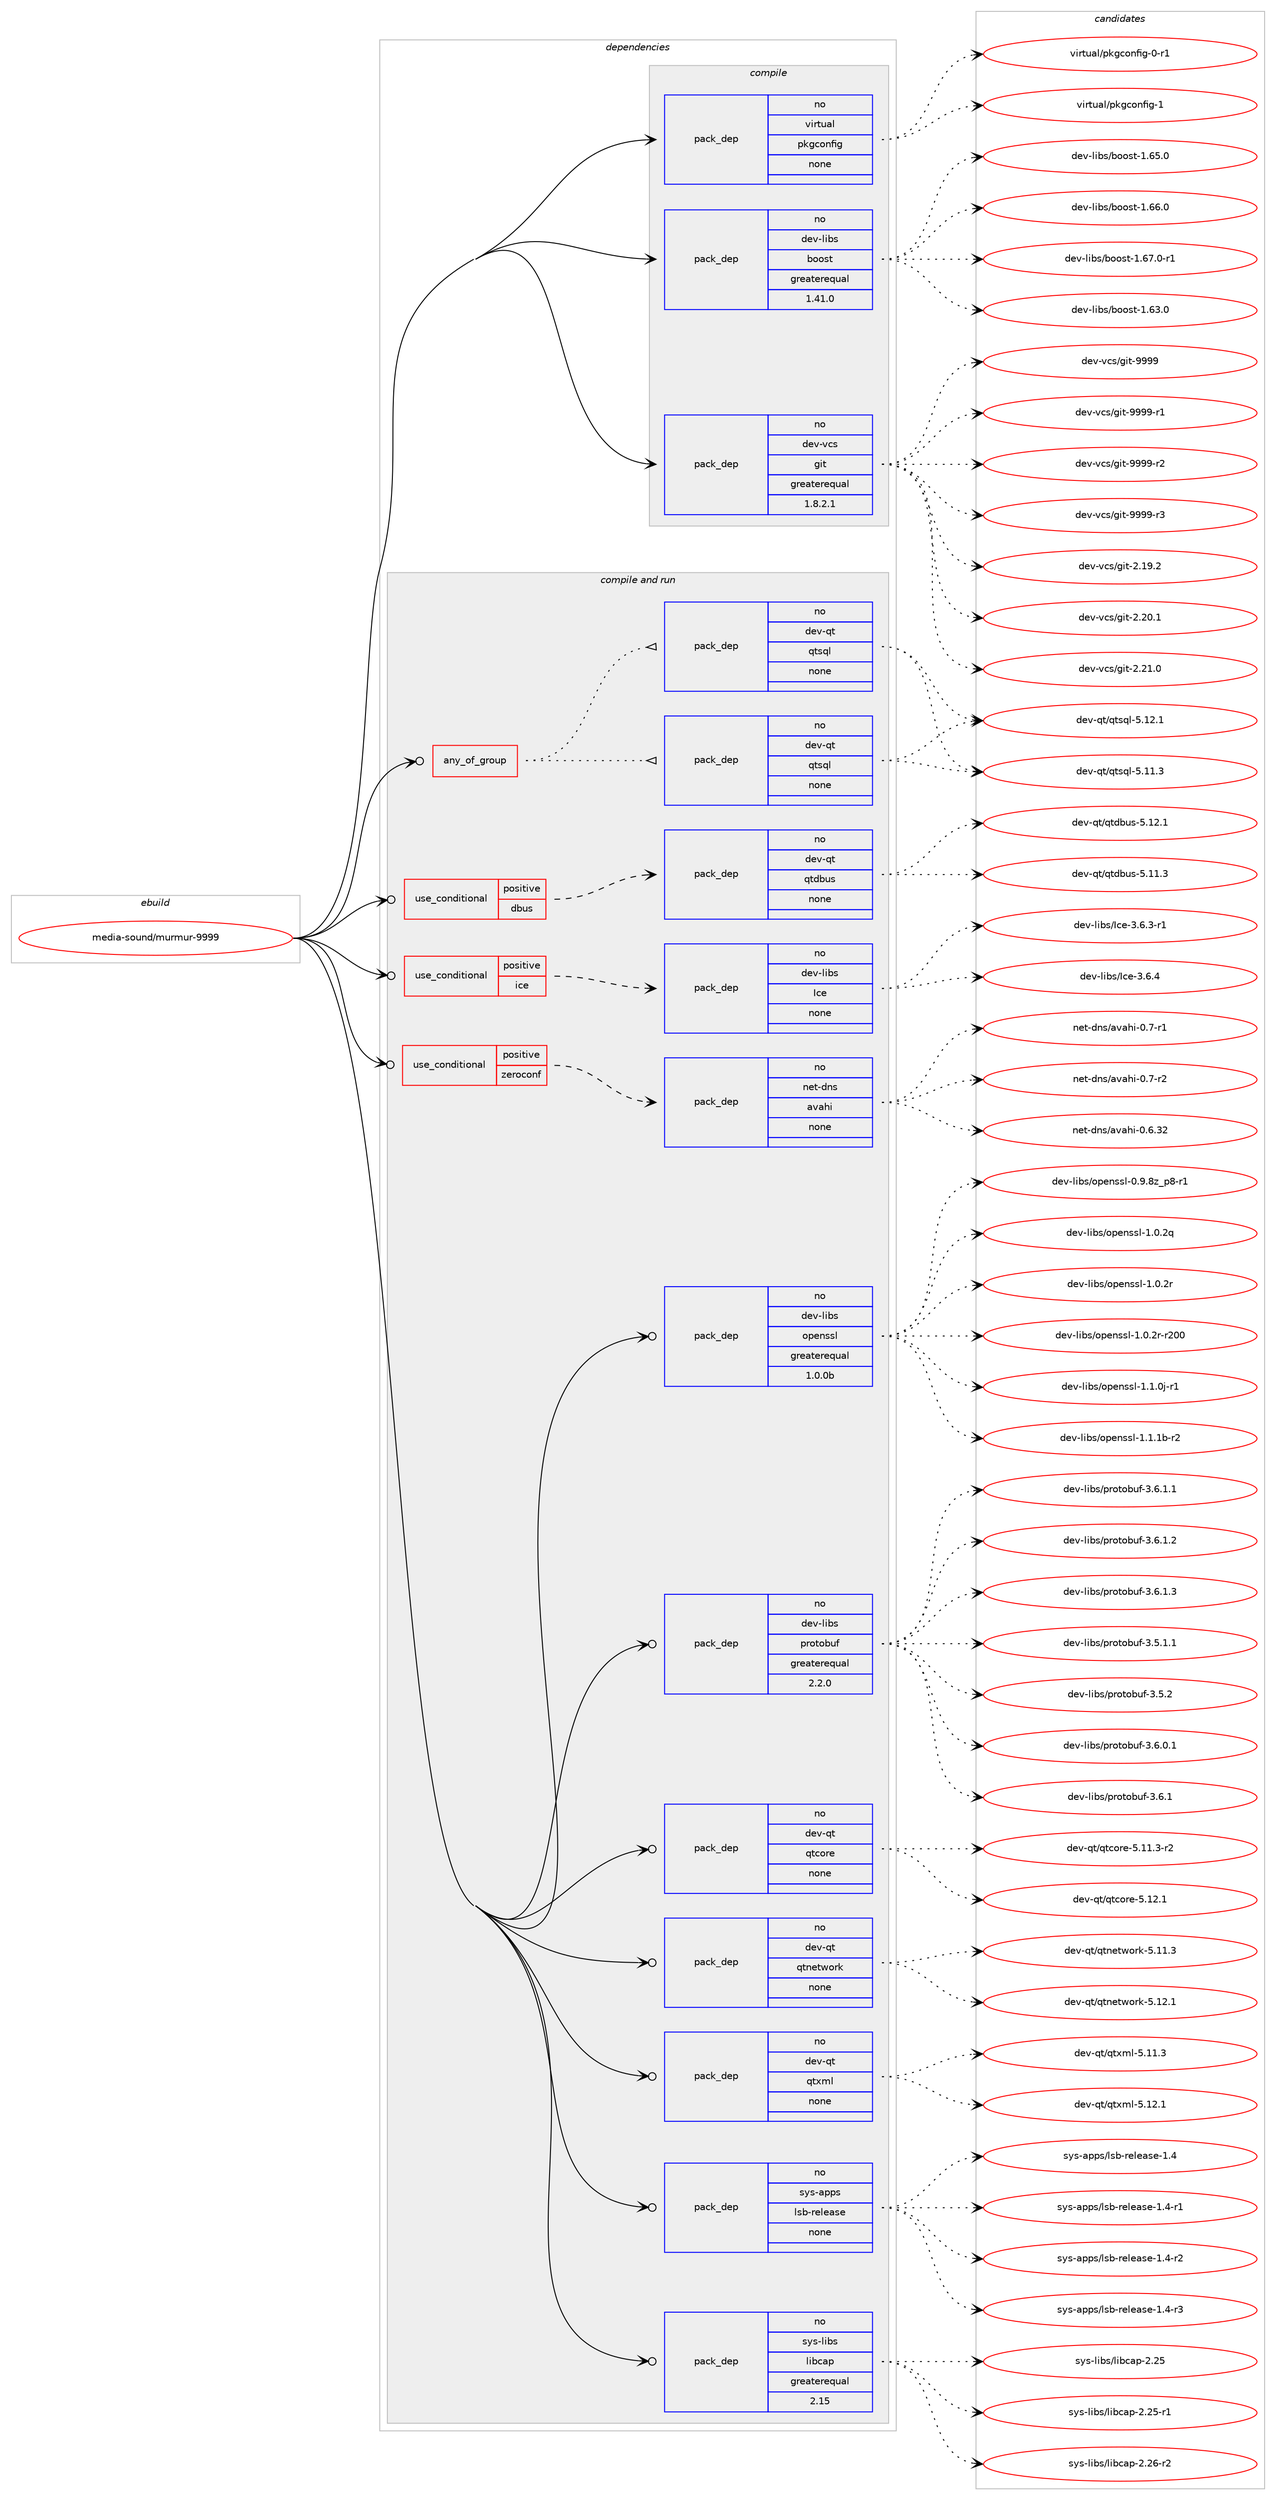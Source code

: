 digraph prolog {

# *************
# Graph options
# *************

newrank=true;
concentrate=true;
compound=true;
graph [rankdir=LR,fontname=Helvetica,fontsize=10,ranksep=1.5];#, ranksep=2.5, nodesep=0.2];
edge  [arrowhead=vee];
node  [fontname=Helvetica,fontsize=10];

# **********
# The ebuild
# **********

subgraph cluster_leftcol {
color=gray;
rank=same;
label=<<i>ebuild</i>>;
id [label="media-sound/murmur-9999", color=red, width=4, href="../media-sound/murmur-9999.svg"];
}

# ****************
# The dependencies
# ****************

subgraph cluster_midcol {
color=gray;
label=<<i>dependencies</i>>;
subgraph cluster_compile {
fillcolor="#eeeeee";
style=filled;
label=<<i>compile</i>>;
subgraph pack1164402 {
dependency1628448 [label=<<TABLE BORDER="0" CELLBORDER="1" CELLSPACING="0" CELLPADDING="4" WIDTH="220"><TR><TD ROWSPAN="6" CELLPADDING="30">pack_dep</TD></TR><TR><TD WIDTH="110">no</TD></TR><TR><TD>dev-libs</TD></TR><TR><TD>boost</TD></TR><TR><TD>greaterequal</TD></TR><TR><TD>1.41.0</TD></TR></TABLE>>, shape=none, color=blue];
}
id:e -> dependency1628448:w [weight=20,style="solid",arrowhead="vee"];
subgraph pack1164403 {
dependency1628449 [label=<<TABLE BORDER="0" CELLBORDER="1" CELLSPACING="0" CELLPADDING="4" WIDTH="220"><TR><TD ROWSPAN="6" CELLPADDING="30">pack_dep</TD></TR><TR><TD WIDTH="110">no</TD></TR><TR><TD>dev-vcs</TD></TR><TR><TD>git</TD></TR><TR><TD>greaterequal</TD></TR><TR><TD>1.8.2.1</TD></TR></TABLE>>, shape=none, color=blue];
}
id:e -> dependency1628449:w [weight=20,style="solid",arrowhead="vee"];
subgraph pack1164404 {
dependency1628450 [label=<<TABLE BORDER="0" CELLBORDER="1" CELLSPACING="0" CELLPADDING="4" WIDTH="220"><TR><TD ROWSPAN="6" CELLPADDING="30">pack_dep</TD></TR><TR><TD WIDTH="110">no</TD></TR><TR><TD>virtual</TD></TR><TR><TD>pkgconfig</TD></TR><TR><TD>none</TD></TR><TR><TD></TD></TR></TABLE>>, shape=none, color=blue];
}
id:e -> dependency1628450:w [weight=20,style="solid",arrowhead="vee"];
}
subgraph cluster_compileandrun {
fillcolor="#eeeeee";
style=filled;
label=<<i>compile and run</i>>;
subgraph any25520 {
dependency1628451 [label=<<TABLE BORDER="0" CELLBORDER="1" CELLSPACING="0" CELLPADDING="4"><TR><TD CELLPADDING="10">any_of_group</TD></TR></TABLE>>, shape=none, color=red];subgraph pack1164405 {
dependency1628452 [label=<<TABLE BORDER="0" CELLBORDER="1" CELLSPACING="0" CELLPADDING="4" WIDTH="220"><TR><TD ROWSPAN="6" CELLPADDING="30">pack_dep</TD></TR><TR><TD WIDTH="110">no</TD></TR><TR><TD>dev-qt</TD></TR><TR><TD>qtsql</TD></TR><TR><TD>none</TD></TR><TR><TD></TD></TR></TABLE>>, shape=none, color=blue];
}
dependency1628451:e -> dependency1628452:w [weight=20,style="dotted",arrowhead="oinv"];
subgraph pack1164406 {
dependency1628453 [label=<<TABLE BORDER="0" CELLBORDER="1" CELLSPACING="0" CELLPADDING="4" WIDTH="220"><TR><TD ROWSPAN="6" CELLPADDING="30">pack_dep</TD></TR><TR><TD WIDTH="110">no</TD></TR><TR><TD>dev-qt</TD></TR><TR><TD>qtsql</TD></TR><TR><TD>none</TD></TR><TR><TD></TD></TR></TABLE>>, shape=none, color=blue];
}
dependency1628451:e -> dependency1628453:w [weight=20,style="dotted",arrowhead="oinv"];
}
id:e -> dependency1628451:w [weight=20,style="solid",arrowhead="odotvee"];
subgraph cond437756 {
dependency1628454 [label=<<TABLE BORDER="0" CELLBORDER="1" CELLSPACING="0" CELLPADDING="4"><TR><TD ROWSPAN="3" CELLPADDING="10">use_conditional</TD></TR><TR><TD>positive</TD></TR><TR><TD>dbus</TD></TR></TABLE>>, shape=none, color=red];
subgraph pack1164407 {
dependency1628455 [label=<<TABLE BORDER="0" CELLBORDER="1" CELLSPACING="0" CELLPADDING="4" WIDTH="220"><TR><TD ROWSPAN="6" CELLPADDING="30">pack_dep</TD></TR><TR><TD WIDTH="110">no</TD></TR><TR><TD>dev-qt</TD></TR><TR><TD>qtdbus</TD></TR><TR><TD>none</TD></TR><TR><TD></TD></TR></TABLE>>, shape=none, color=blue];
}
dependency1628454:e -> dependency1628455:w [weight=20,style="dashed",arrowhead="vee"];
}
id:e -> dependency1628454:w [weight=20,style="solid",arrowhead="odotvee"];
subgraph cond437757 {
dependency1628456 [label=<<TABLE BORDER="0" CELLBORDER="1" CELLSPACING="0" CELLPADDING="4"><TR><TD ROWSPAN="3" CELLPADDING="10">use_conditional</TD></TR><TR><TD>positive</TD></TR><TR><TD>ice</TD></TR></TABLE>>, shape=none, color=red];
subgraph pack1164408 {
dependency1628457 [label=<<TABLE BORDER="0" CELLBORDER="1" CELLSPACING="0" CELLPADDING="4" WIDTH="220"><TR><TD ROWSPAN="6" CELLPADDING="30">pack_dep</TD></TR><TR><TD WIDTH="110">no</TD></TR><TR><TD>dev-libs</TD></TR><TR><TD>Ice</TD></TR><TR><TD>none</TD></TR><TR><TD></TD></TR></TABLE>>, shape=none, color=blue];
}
dependency1628456:e -> dependency1628457:w [weight=20,style="dashed",arrowhead="vee"];
}
id:e -> dependency1628456:w [weight=20,style="solid",arrowhead="odotvee"];
subgraph cond437758 {
dependency1628458 [label=<<TABLE BORDER="0" CELLBORDER="1" CELLSPACING="0" CELLPADDING="4"><TR><TD ROWSPAN="3" CELLPADDING="10">use_conditional</TD></TR><TR><TD>positive</TD></TR><TR><TD>zeroconf</TD></TR></TABLE>>, shape=none, color=red];
subgraph pack1164409 {
dependency1628459 [label=<<TABLE BORDER="0" CELLBORDER="1" CELLSPACING="0" CELLPADDING="4" WIDTH="220"><TR><TD ROWSPAN="6" CELLPADDING="30">pack_dep</TD></TR><TR><TD WIDTH="110">no</TD></TR><TR><TD>net-dns</TD></TR><TR><TD>avahi</TD></TR><TR><TD>none</TD></TR><TR><TD></TD></TR></TABLE>>, shape=none, color=blue];
}
dependency1628458:e -> dependency1628459:w [weight=20,style="dashed",arrowhead="vee"];
}
id:e -> dependency1628458:w [weight=20,style="solid",arrowhead="odotvee"];
subgraph pack1164410 {
dependency1628460 [label=<<TABLE BORDER="0" CELLBORDER="1" CELLSPACING="0" CELLPADDING="4" WIDTH="220"><TR><TD ROWSPAN="6" CELLPADDING="30">pack_dep</TD></TR><TR><TD WIDTH="110">no</TD></TR><TR><TD>dev-libs</TD></TR><TR><TD>openssl</TD></TR><TR><TD>greaterequal</TD></TR><TR><TD>1.0.0b</TD></TR></TABLE>>, shape=none, color=blue];
}
id:e -> dependency1628460:w [weight=20,style="solid",arrowhead="odotvee"];
subgraph pack1164411 {
dependency1628461 [label=<<TABLE BORDER="0" CELLBORDER="1" CELLSPACING="0" CELLPADDING="4" WIDTH="220"><TR><TD ROWSPAN="6" CELLPADDING="30">pack_dep</TD></TR><TR><TD WIDTH="110">no</TD></TR><TR><TD>dev-libs</TD></TR><TR><TD>protobuf</TD></TR><TR><TD>greaterequal</TD></TR><TR><TD>2.2.0</TD></TR></TABLE>>, shape=none, color=blue];
}
id:e -> dependency1628461:w [weight=20,style="solid",arrowhead="odotvee"];
subgraph pack1164412 {
dependency1628462 [label=<<TABLE BORDER="0" CELLBORDER="1" CELLSPACING="0" CELLPADDING="4" WIDTH="220"><TR><TD ROWSPAN="6" CELLPADDING="30">pack_dep</TD></TR><TR><TD WIDTH="110">no</TD></TR><TR><TD>dev-qt</TD></TR><TR><TD>qtcore</TD></TR><TR><TD>none</TD></TR><TR><TD></TD></TR></TABLE>>, shape=none, color=blue];
}
id:e -> dependency1628462:w [weight=20,style="solid",arrowhead="odotvee"];
subgraph pack1164413 {
dependency1628463 [label=<<TABLE BORDER="0" CELLBORDER="1" CELLSPACING="0" CELLPADDING="4" WIDTH="220"><TR><TD ROWSPAN="6" CELLPADDING="30">pack_dep</TD></TR><TR><TD WIDTH="110">no</TD></TR><TR><TD>dev-qt</TD></TR><TR><TD>qtnetwork</TD></TR><TR><TD>none</TD></TR><TR><TD></TD></TR></TABLE>>, shape=none, color=blue];
}
id:e -> dependency1628463:w [weight=20,style="solid",arrowhead="odotvee"];
subgraph pack1164414 {
dependency1628464 [label=<<TABLE BORDER="0" CELLBORDER="1" CELLSPACING="0" CELLPADDING="4" WIDTH="220"><TR><TD ROWSPAN="6" CELLPADDING="30">pack_dep</TD></TR><TR><TD WIDTH="110">no</TD></TR><TR><TD>dev-qt</TD></TR><TR><TD>qtxml</TD></TR><TR><TD>none</TD></TR><TR><TD></TD></TR></TABLE>>, shape=none, color=blue];
}
id:e -> dependency1628464:w [weight=20,style="solid",arrowhead="odotvee"];
subgraph pack1164415 {
dependency1628465 [label=<<TABLE BORDER="0" CELLBORDER="1" CELLSPACING="0" CELLPADDING="4" WIDTH="220"><TR><TD ROWSPAN="6" CELLPADDING="30">pack_dep</TD></TR><TR><TD WIDTH="110">no</TD></TR><TR><TD>sys-apps</TD></TR><TR><TD>lsb-release</TD></TR><TR><TD>none</TD></TR><TR><TD></TD></TR></TABLE>>, shape=none, color=blue];
}
id:e -> dependency1628465:w [weight=20,style="solid",arrowhead="odotvee"];
subgraph pack1164416 {
dependency1628466 [label=<<TABLE BORDER="0" CELLBORDER="1" CELLSPACING="0" CELLPADDING="4" WIDTH="220"><TR><TD ROWSPAN="6" CELLPADDING="30">pack_dep</TD></TR><TR><TD WIDTH="110">no</TD></TR><TR><TD>sys-libs</TD></TR><TR><TD>libcap</TD></TR><TR><TD>greaterequal</TD></TR><TR><TD>2.15</TD></TR></TABLE>>, shape=none, color=blue];
}
id:e -> dependency1628466:w [weight=20,style="solid",arrowhead="odotvee"];
}
subgraph cluster_run {
fillcolor="#eeeeee";
style=filled;
label=<<i>run</i>>;
}
}

# **************
# The candidates
# **************

subgraph cluster_choices {
rank=same;
color=gray;
label=<<i>candidates</i>>;

subgraph choice1164402 {
color=black;
nodesep=1;
choice1001011184510810598115479811111111511645494654514648 [label="dev-libs/boost-1.63.0", color=red, width=4,href="../dev-libs/boost-1.63.0.svg"];
choice1001011184510810598115479811111111511645494654534648 [label="dev-libs/boost-1.65.0", color=red, width=4,href="../dev-libs/boost-1.65.0.svg"];
choice1001011184510810598115479811111111511645494654544648 [label="dev-libs/boost-1.66.0", color=red, width=4,href="../dev-libs/boost-1.66.0.svg"];
choice10010111845108105981154798111111115116454946545546484511449 [label="dev-libs/boost-1.67.0-r1", color=red, width=4,href="../dev-libs/boost-1.67.0-r1.svg"];
dependency1628448:e -> choice1001011184510810598115479811111111511645494654514648:w [style=dotted,weight="100"];
dependency1628448:e -> choice1001011184510810598115479811111111511645494654534648:w [style=dotted,weight="100"];
dependency1628448:e -> choice1001011184510810598115479811111111511645494654544648:w [style=dotted,weight="100"];
dependency1628448:e -> choice10010111845108105981154798111111115116454946545546484511449:w [style=dotted,weight="100"];
}
subgraph choice1164403 {
color=black;
nodesep=1;
choice10010111845118991154710310511645504649574650 [label="dev-vcs/git-2.19.2", color=red, width=4,href="../dev-vcs/git-2.19.2.svg"];
choice10010111845118991154710310511645504650484649 [label="dev-vcs/git-2.20.1", color=red, width=4,href="../dev-vcs/git-2.20.1.svg"];
choice10010111845118991154710310511645504650494648 [label="dev-vcs/git-2.21.0", color=red, width=4,href="../dev-vcs/git-2.21.0.svg"];
choice1001011184511899115471031051164557575757 [label="dev-vcs/git-9999", color=red, width=4,href="../dev-vcs/git-9999.svg"];
choice10010111845118991154710310511645575757574511449 [label="dev-vcs/git-9999-r1", color=red, width=4,href="../dev-vcs/git-9999-r1.svg"];
choice10010111845118991154710310511645575757574511450 [label="dev-vcs/git-9999-r2", color=red, width=4,href="../dev-vcs/git-9999-r2.svg"];
choice10010111845118991154710310511645575757574511451 [label="dev-vcs/git-9999-r3", color=red, width=4,href="../dev-vcs/git-9999-r3.svg"];
dependency1628449:e -> choice10010111845118991154710310511645504649574650:w [style=dotted,weight="100"];
dependency1628449:e -> choice10010111845118991154710310511645504650484649:w [style=dotted,weight="100"];
dependency1628449:e -> choice10010111845118991154710310511645504650494648:w [style=dotted,weight="100"];
dependency1628449:e -> choice1001011184511899115471031051164557575757:w [style=dotted,weight="100"];
dependency1628449:e -> choice10010111845118991154710310511645575757574511449:w [style=dotted,weight="100"];
dependency1628449:e -> choice10010111845118991154710310511645575757574511450:w [style=dotted,weight="100"];
dependency1628449:e -> choice10010111845118991154710310511645575757574511451:w [style=dotted,weight="100"];
}
subgraph choice1164404 {
color=black;
nodesep=1;
choice11810511411611797108471121071039911111010210510345484511449 [label="virtual/pkgconfig-0-r1", color=red, width=4,href="../virtual/pkgconfig-0-r1.svg"];
choice1181051141161179710847112107103991111101021051034549 [label="virtual/pkgconfig-1", color=red, width=4,href="../virtual/pkgconfig-1.svg"];
dependency1628450:e -> choice11810511411611797108471121071039911111010210510345484511449:w [style=dotted,weight="100"];
dependency1628450:e -> choice1181051141161179710847112107103991111101021051034549:w [style=dotted,weight="100"];
}
subgraph choice1164405 {
color=black;
nodesep=1;
choice100101118451131164711311611511310845534649494651 [label="dev-qt/qtsql-5.11.3", color=red, width=4,href="../dev-qt/qtsql-5.11.3.svg"];
choice100101118451131164711311611511310845534649504649 [label="dev-qt/qtsql-5.12.1", color=red, width=4,href="../dev-qt/qtsql-5.12.1.svg"];
dependency1628452:e -> choice100101118451131164711311611511310845534649494651:w [style=dotted,weight="100"];
dependency1628452:e -> choice100101118451131164711311611511310845534649504649:w [style=dotted,weight="100"];
}
subgraph choice1164406 {
color=black;
nodesep=1;
choice100101118451131164711311611511310845534649494651 [label="dev-qt/qtsql-5.11.3", color=red, width=4,href="../dev-qt/qtsql-5.11.3.svg"];
choice100101118451131164711311611511310845534649504649 [label="dev-qt/qtsql-5.12.1", color=red, width=4,href="../dev-qt/qtsql-5.12.1.svg"];
dependency1628453:e -> choice100101118451131164711311611511310845534649494651:w [style=dotted,weight="100"];
dependency1628453:e -> choice100101118451131164711311611511310845534649504649:w [style=dotted,weight="100"];
}
subgraph choice1164407 {
color=black;
nodesep=1;
choice10010111845113116471131161009811711545534649494651 [label="dev-qt/qtdbus-5.11.3", color=red, width=4,href="../dev-qt/qtdbus-5.11.3.svg"];
choice10010111845113116471131161009811711545534649504649 [label="dev-qt/qtdbus-5.12.1", color=red, width=4,href="../dev-qt/qtdbus-5.12.1.svg"];
dependency1628455:e -> choice10010111845113116471131161009811711545534649494651:w [style=dotted,weight="100"];
dependency1628455:e -> choice10010111845113116471131161009811711545534649504649:w [style=dotted,weight="100"];
}
subgraph choice1164408 {
color=black;
nodesep=1;
choice10010111845108105981154773991014551465446514511449 [label="dev-libs/Ice-3.6.3-r1", color=red, width=4,href="../dev-libs/Ice-3.6.3-r1.svg"];
choice1001011184510810598115477399101455146544652 [label="dev-libs/Ice-3.6.4", color=red, width=4,href="../dev-libs/Ice-3.6.4.svg"];
dependency1628457:e -> choice10010111845108105981154773991014551465446514511449:w [style=dotted,weight="100"];
dependency1628457:e -> choice1001011184510810598115477399101455146544652:w [style=dotted,weight="100"];
}
subgraph choice1164409 {
color=black;
nodesep=1;
choice1101011164510011011547971189710410545484654465150 [label="net-dns/avahi-0.6.32", color=red, width=4,href="../net-dns/avahi-0.6.32.svg"];
choice11010111645100110115479711897104105454846554511449 [label="net-dns/avahi-0.7-r1", color=red, width=4,href="../net-dns/avahi-0.7-r1.svg"];
choice11010111645100110115479711897104105454846554511450 [label="net-dns/avahi-0.7-r2", color=red, width=4,href="../net-dns/avahi-0.7-r2.svg"];
dependency1628459:e -> choice1101011164510011011547971189710410545484654465150:w [style=dotted,weight="100"];
dependency1628459:e -> choice11010111645100110115479711897104105454846554511449:w [style=dotted,weight="100"];
dependency1628459:e -> choice11010111645100110115479711897104105454846554511450:w [style=dotted,weight="100"];
}
subgraph choice1164410 {
color=black;
nodesep=1;
choice10010111845108105981154711111210111011511510845484657465612295112564511449 [label="dev-libs/openssl-0.9.8z_p8-r1", color=red, width=4,href="../dev-libs/openssl-0.9.8z_p8-r1.svg"];
choice100101118451081059811547111112101110115115108454946484650113 [label="dev-libs/openssl-1.0.2q", color=red, width=4,href="../dev-libs/openssl-1.0.2q.svg"];
choice100101118451081059811547111112101110115115108454946484650114 [label="dev-libs/openssl-1.0.2r", color=red, width=4,href="../dev-libs/openssl-1.0.2r.svg"];
choice10010111845108105981154711111210111011511510845494648465011445114504848 [label="dev-libs/openssl-1.0.2r-r200", color=red, width=4,href="../dev-libs/openssl-1.0.2r-r200.svg"];
choice1001011184510810598115471111121011101151151084549464946481064511449 [label="dev-libs/openssl-1.1.0j-r1", color=red, width=4,href="../dev-libs/openssl-1.1.0j-r1.svg"];
choice100101118451081059811547111112101110115115108454946494649984511450 [label="dev-libs/openssl-1.1.1b-r2", color=red, width=4,href="../dev-libs/openssl-1.1.1b-r2.svg"];
dependency1628460:e -> choice10010111845108105981154711111210111011511510845484657465612295112564511449:w [style=dotted,weight="100"];
dependency1628460:e -> choice100101118451081059811547111112101110115115108454946484650113:w [style=dotted,weight="100"];
dependency1628460:e -> choice100101118451081059811547111112101110115115108454946484650114:w [style=dotted,weight="100"];
dependency1628460:e -> choice10010111845108105981154711111210111011511510845494648465011445114504848:w [style=dotted,weight="100"];
dependency1628460:e -> choice1001011184510810598115471111121011101151151084549464946481064511449:w [style=dotted,weight="100"];
dependency1628460:e -> choice100101118451081059811547111112101110115115108454946494649984511450:w [style=dotted,weight="100"];
}
subgraph choice1164411 {
color=black;
nodesep=1;
choice100101118451081059811547112114111116111981171024551465346494649 [label="dev-libs/protobuf-3.5.1.1", color=red, width=4,href="../dev-libs/protobuf-3.5.1.1.svg"];
choice10010111845108105981154711211411111611198117102455146534650 [label="dev-libs/protobuf-3.5.2", color=red, width=4,href="../dev-libs/protobuf-3.5.2.svg"];
choice100101118451081059811547112114111116111981171024551465446484649 [label="dev-libs/protobuf-3.6.0.1", color=red, width=4,href="../dev-libs/protobuf-3.6.0.1.svg"];
choice10010111845108105981154711211411111611198117102455146544649 [label="dev-libs/protobuf-3.6.1", color=red, width=4,href="../dev-libs/protobuf-3.6.1.svg"];
choice100101118451081059811547112114111116111981171024551465446494649 [label="dev-libs/protobuf-3.6.1.1", color=red, width=4,href="../dev-libs/protobuf-3.6.1.1.svg"];
choice100101118451081059811547112114111116111981171024551465446494650 [label="dev-libs/protobuf-3.6.1.2", color=red, width=4,href="../dev-libs/protobuf-3.6.1.2.svg"];
choice100101118451081059811547112114111116111981171024551465446494651 [label="dev-libs/protobuf-3.6.1.3", color=red, width=4,href="../dev-libs/protobuf-3.6.1.3.svg"];
dependency1628461:e -> choice100101118451081059811547112114111116111981171024551465346494649:w [style=dotted,weight="100"];
dependency1628461:e -> choice10010111845108105981154711211411111611198117102455146534650:w [style=dotted,weight="100"];
dependency1628461:e -> choice100101118451081059811547112114111116111981171024551465446484649:w [style=dotted,weight="100"];
dependency1628461:e -> choice10010111845108105981154711211411111611198117102455146544649:w [style=dotted,weight="100"];
dependency1628461:e -> choice100101118451081059811547112114111116111981171024551465446494649:w [style=dotted,weight="100"];
dependency1628461:e -> choice100101118451081059811547112114111116111981171024551465446494650:w [style=dotted,weight="100"];
dependency1628461:e -> choice100101118451081059811547112114111116111981171024551465446494651:w [style=dotted,weight="100"];
}
subgraph choice1164412 {
color=black;
nodesep=1;
choice100101118451131164711311699111114101455346494946514511450 [label="dev-qt/qtcore-5.11.3-r2", color=red, width=4,href="../dev-qt/qtcore-5.11.3-r2.svg"];
choice10010111845113116471131169911111410145534649504649 [label="dev-qt/qtcore-5.12.1", color=red, width=4,href="../dev-qt/qtcore-5.12.1.svg"];
dependency1628462:e -> choice100101118451131164711311699111114101455346494946514511450:w [style=dotted,weight="100"];
dependency1628462:e -> choice10010111845113116471131169911111410145534649504649:w [style=dotted,weight="100"];
}
subgraph choice1164413 {
color=black;
nodesep=1;
choice100101118451131164711311611010111611911111410745534649494651 [label="dev-qt/qtnetwork-5.11.3", color=red, width=4,href="../dev-qt/qtnetwork-5.11.3.svg"];
choice100101118451131164711311611010111611911111410745534649504649 [label="dev-qt/qtnetwork-5.12.1", color=red, width=4,href="../dev-qt/qtnetwork-5.12.1.svg"];
dependency1628463:e -> choice100101118451131164711311611010111611911111410745534649494651:w [style=dotted,weight="100"];
dependency1628463:e -> choice100101118451131164711311611010111611911111410745534649504649:w [style=dotted,weight="100"];
}
subgraph choice1164414 {
color=black;
nodesep=1;
choice100101118451131164711311612010910845534649494651 [label="dev-qt/qtxml-5.11.3", color=red, width=4,href="../dev-qt/qtxml-5.11.3.svg"];
choice100101118451131164711311612010910845534649504649 [label="dev-qt/qtxml-5.12.1", color=red, width=4,href="../dev-qt/qtxml-5.12.1.svg"];
dependency1628464:e -> choice100101118451131164711311612010910845534649494651:w [style=dotted,weight="100"];
dependency1628464:e -> choice100101118451131164711311612010910845534649504649:w [style=dotted,weight="100"];
}
subgraph choice1164415 {
color=black;
nodesep=1;
choice11512111545971121121154710811598451141011081019711510145494652 [label="sys-apps/lsb-release-1.4", color=red, width=4,href="../sys-apps/lsb-release-1.4.svg"];
choice115121115459711211211547108115984511410110810197115101454946524511449 [label="sys-apps/lsb-release-1.4-r1", color=red, width=4,href="../sys-apps/lsb-release-1.4-r1.svg"];
choice115121115459711211211547108115984511410110810197115101454946524511450 [label="sys-apps/lsb-release-1.4-r2", color=red, width=4,href="../sys-apps/lsb-release-1.4-r2.svg"];
choice115121115459711211211547108115984511410110810197115101454946524511451 [label="sys-apps/lsb-release-1.4-r3", color=red, width=4,href="../sys-apps/lsb-release-1.4-r3.svg"];
dependency1628465:e -> choice11512111545971121121154710811598451141011081019711510145494652:w [style=dotted,weight="100"];
dependency1628465:e -> choice115121115459711211211547108115984511410110810197115101454946524511449:w [style=dotted,weight="100"];
dependency1628465:e -> choice115121115459711211211547108115984511410110810197115101454946524511450:w [style=dotted,weight="100"];
dependency1628465:e -> choice115121115459711211211547108115984511410110810197115101454946524511451:w [style=dotted,weight="100"];
}
subgraph choice1164416 {
color=black;
nodesep=1;
choice1151211154510810598115471081059899971124550465053 [label="sys-libs/libcap-2.25", color=red, width=4,href="../sys-libs/libcap-2.25.svg"];
choice11512111545108105981154710810598999711245504650534511449 [label="sys-libs/libcap-2.25-r1", color=red, width=4,href="../sys-libs/libcap-2.25-r1.svg"];
choice11512111545108105981154710810598999711245504650544511450 [label="sys-libs/libcap-2.26-r2", color=red, width=4,href="../sys-libs/libcap-2.26-r2.svg"];
dependency1628466:e -> choice1151211154510810598115471081059899971124550465053:w [style=dotted,weight="100"];
dependency1628466:e -> choice11512111545108105981154710810598999711245504650534511449:w [style=dotted,weight="100"];
dependency1628466:e -> choice11512111545108105981154710810598999711245504650544511450:w [style=dotted,weight="100"];
}
}

}
